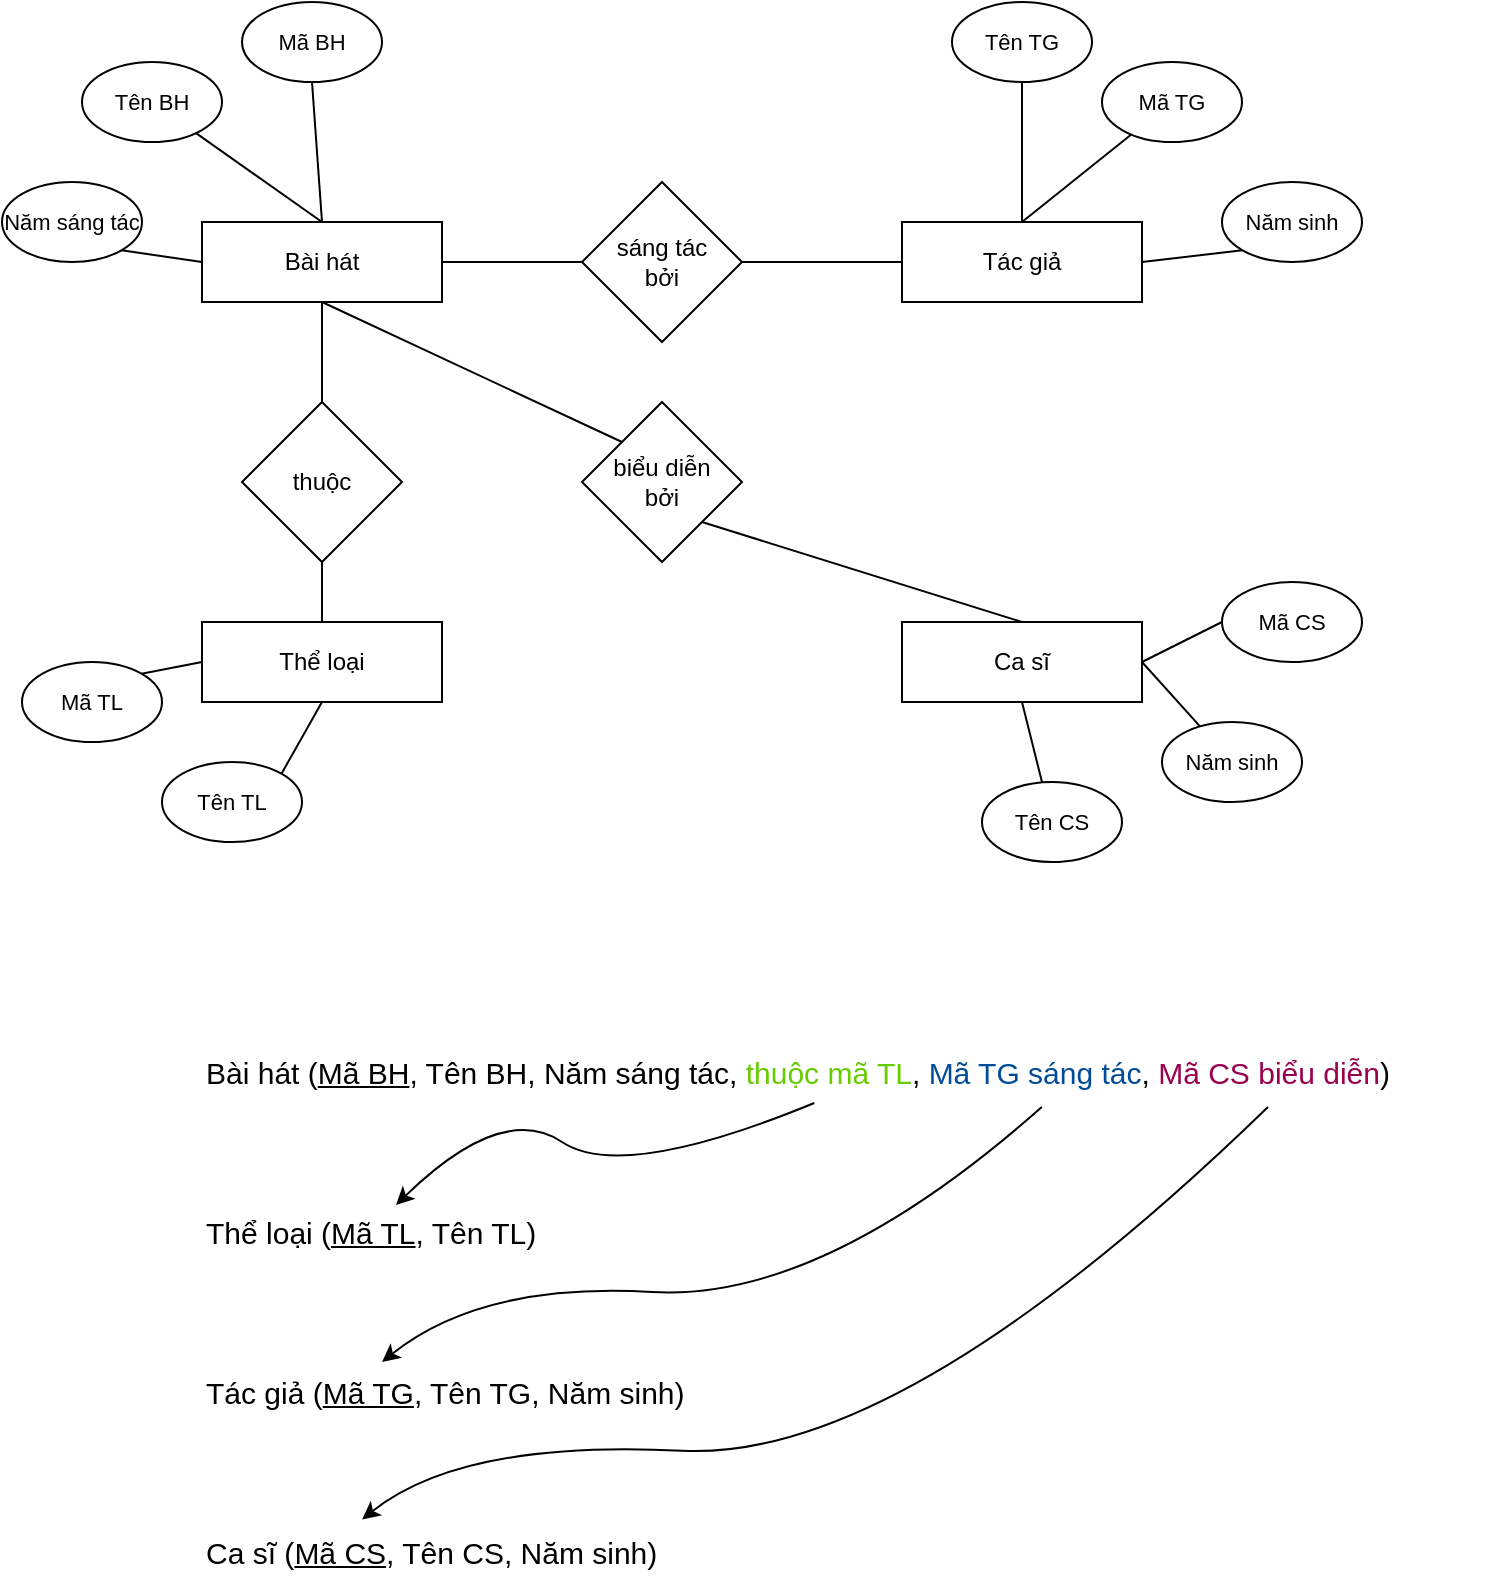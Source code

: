 <mxfile version="20.1.1" type="github">
  <diagram id="juYDDhbQV2ejAXvNcZQj" name="Page-1">
    <mxGraphModel dx="946" dy="548" grid="1" gridSize="10" guides="1" tooltips="1" connect="1" arrows="1" fold="1" page="1" pageScale="1" pageWidth="827" pageHeight="1169" math="0" shadow="0">
      <root>
        <mxCell id="0" />
        <mxCell id="1" parent="0" />
        <mxCell id="WebsGutZkE8XCqcuteTi-13" style="edgeStyle=none;shape=connector;rounded=0;orthogonalLoop=1;jettySize=auto;html=1;labelBackgroundColor=default;fontFamily=Helvetica;fontSize=11;fontColor=default;endArrow=none;strokeColor=default;exitX=0.5;exitY=1;exitDx=0;exitDy=0;entryX=0;entryY=0;entryDx=0;entryDy=0;" edge="1" parent="1" source="WebsGutZkE8XCqcuteTi-1" target="WebsGutZkE8XCqcuteTi-6">
          <mxGeometry relative="1" as="geometry" />
        </mxCell>
        <mxCell id="WebsGutZkE8XCqcuteTi-16" style="edgeStyle=none;shape=connector;rounded=0;orthogonalLoop=1;jettySize=auto;html=1;entryX=0;entryY=0.5;entryDx=0;entryDy=0;labelBackgroundColor=default;fontFamily=Helvetica;fontSize=11;fontColor=default;endArrow=none;strokeColor=default;" edge="1" parent="1" source="WebsGutZkE8XCqcuteTi-1" target="WebsGutZkE8XCqcuteTi-7">
          <mxGeometry relative="1" as="geometry" />
        </mxCell>
        <mxCell id="WebsGutZkE8XCqcuteTi-18" style="edgeStyle=none;shape=connector;rounded=0;orthogonalLoop=1;jettySize=auto;html=1;entryX=0.5;entryY=0;entryDx=0;entryDy=0;labelBackgroundColor=default;fontFamily=Helvetica;fontSize=11;fontColor=default;endArrow=none;strokeColor=default;" edge="1" parent="1" source="WebsGutZkE8XCqcuteTi-1" target="WebsGutZkE8XCqcuteTi-5">
          <mxGeometry relative="1" as="geometry" />
        </mxCell>
        <mxCell id="WebsGutZkE8XCqcuteTi-1" value="Bài hát" style="rounded=0;whiteSpace=wrap;html=1;" vertex="1" parent="1">
          <mxGeometry x="120" y="120" width="120" height="40" as="geometry" />
        </mxCell>
        <mxCell id="WebsGutZkE8XCqcuteTi-2" value="Tác giả" style="rounded=0;whiteSpace=wrap;html=1;" vertex="1" parent="1">
          <mxGeometry x="470" y="120" width="120" height="40" as="geometry" />
        </mxCell>
        <mxCell id="WebsGutZkE8XCqcuteTi-3" value="Thể loại" style="rounded=0;whiteSpace=wrap;html=1;" vertex="1" parent="1">
          <mxGeometry x="120" y="320" width="120" height="40" as="geometry" />
        </mxCell>
        <mxCell id="WebsGutZkE8XCqcuteTi-4" value="Ca sĩ" style="rounded=0;whiteSpace=wrap;html=1;" vertex="1" parent="1">
          <mxGeometry x="470" y="320" width="120" height="40" as="geometry" />
        </mxCell>
        <mxCell id="WebsGutZkE8XCqcuteTi-19" style="edgeStyle=none;shape=connector;rounded=0;orthogonalLoop=1;jettySize=auto;html=1;entryX=0.5;entryY=0;entryDx=0;entryDy=0;labelBackgroundColor=default;fontFamily=Helvetica;fontSize=11;fontColor=default;endArrow=none;strokeColor=default;" edge="1" parent="1" source="WebsGutZkE8XCqcuteTi-5" target="WebsGutZkE8XCqcuteTi-3">
          <mxGeometry relative="1" as="geometry" />
        </mxCell>
        <mxCell id="WebsGutZkE8XCqcuteTi-5" value="thuộc" style="rhombus;whiteSpace=wrap;html=1;" vertex="1" parent="1">
          <mxGeometry x="140" y="210" width="80" height="80" as="geometry" />
        </mxCell>
        <mxCell id="WebsGutZkE8XCqcuteTi-14" style="edgeStyle=none;shape=connector;rounded=0;orthogonalLoop=1;jettySize=auto;html=1;exitX=1;exitY=1;exitDx=0;exitDy=0;entryX=0.5;entryY=0;entryDx=0;entryDy=0;labelBackgroundColor=default;fontFamily=Helvetica;fontSize=11;fontColor=default;endArrow=none;strokeColor=default;" edge="1" parent="1" source="WebsGutZkE8XCqcuteTi-6" target="WebsGutZkE8XCqcuteTi-4">
          <mxGeometry relative="1" as="geometry" />
        </mxCell>
        <mxCell id="WebsGutZkE8XCqcuteTi-6" value="biểu diễn&lt;br&gt;bởi" style="rhombus;whiteSpace=wrap;html=1;" vertex="1" parent="1">
          <mxGeometry x="310" y="210" width="80" height="80" as="geometry" />
        </mxCell>
        <mxCell id="WebsGutZkE8XCqcuteTi-17" style="edgeStyle=none;shape=connector;rounded=0;orthogonalLoop=1;jettySize=auto;html=1;entryX=0;entryY=0.5;entryDx=0;entryDy=0;labelBackgroundColor=default;fontFamily=Helvetica;fontSize=11;fontColor=default;endArrow=none;strokeColor=default;" edge="1" parent="1" source="WebsGutZkE8XCqcuteTi-7" target="WebsGutZkE8XCqcuteTi-2">
          <mxGeometry relative="1" as="geometry" />
        </mxCell>
        <mxCell id="WebsGutZkE8XCqcuteTi-7" value="sáng tác&lt;br&gt;bởi" style="rhombus;whiteSpace=wrap;html=1;" vertex="1" parent="1">
          <mxGeometry x="310" y="100" width="80" height="80" as="geometry" />
        </mxCell>
        <mxCell id="WebsGutZkE8XCqcuteTi-32" style="edgeStyle=none;shape=connector;rounded=0;orthogonalLoop=1;jettySize=auto;html=1;labelBackgroundColor=default;fontFamily=Helvetica;fontSize=11;fontColor=default;endArrow=none;strokeColor=default;" edge="1" parent="1" source="WebsGutZkE8XCqcuteTi-20">
          <mxGeometry relative="1" as="geometry">
            <mxPoint x="180" y="120" as="targetPoint" />
          </mxGeometry>
        </mxCell>
        <mxCell id="WebsGutZkE8XCqcuteTi-20" value="Tên BH" style="ellipse;whiteSpace=wrap;html=1;fontFamily=Helvetica;fontSize=11;fontColor=default;" vertex="1" parent="1">
          <mxGeometry x="60" y="40" width="70" height="40" as="geometry" />
        </mxCell>
        <mxCell id="WebsGutZkE8XCqcuteTi-31" style="edgeStyle=none;shape=connector;rounded=0;orthogonalLoop=1;jettySize=auto;html=1;exitX=0.5;exitY=1;exitDx=0;exitDy=0;entryX=0.5;entryY=0;entryDx=0;entryDy=0;labelBackgroundColor=default;fontFamily=Helvetica;fontSize=11;fontColor=default;endArrow=none;strokeColor=default;" edge="1" parent="1" source="WebsGutZkE8XCqcuteTi-21" target="WebsGutZkE8XCqcuteTi-1">
          <mxGeometry relative="1" as="geometry" />
        </mxCell>
        <mxCell id="WebsGutZkE8XCqcuteTi-21" value="Mã BH" style="ellipse;whiteSpace=wrap;html=1;fontFamily=Helvetica;fontSize=11;fontColor=default;" vertex="1" parent="1">
          <mxGeometry x="140" y="10" width="70" height="40" as="geometry" />
        </mxCell>
        <mxCell id="WebsGutZkE8XCqcuteTi-33" style="edgeStyle=none;shape=connector;rounded=0;orthogonalLoop=1;jettySize=auto;html=1;exitX=1;exitY=1;exitDx=0;exitDy=0;entryX=0;entryY=0.5;entryDx=0;entryDy=0;labelBackgroundColor=default;fontFamily=Helvetica;fontSize=11;fontColor=default;endArrow=none;strokeColor=default;" edge="1" parent="1" source="WebsGutZkE8XCqcuteTi-22" target="WebsGutZkE8XCqcuteTi-1">
          <mxGeometry relative="1" as="geometry" />
        </mxCell>
        <mxCell id="WebsGutZkE8XCqcuteTi-22" value="Năm sáng tác" style="ellipse;whiteSpace=wrap;html=1;fontFamily=Helvetica;fontSize=11;fontColor=default;" vertex="1" parent="1">
          <mxGeometry x="20" y="100" width="70" height="40" as="geometry" />
        </mxCell>
        <mxCell id="WebsGutZkE8XCqcuteTi-35" style="edgeStyle=none;shape=connector;rounded=0;orthogonalLoop=1;jettySize=auto;html=1;exitX=1;exitY=0;exitDx=0;exitDy=0;entryX=0.5;entryY=1;entryDx=0;entryDy=0;labelBackgroundColor=default;fontFamily=Helvetica;fontSize=11;fontColor=default;endArrow=none;strokeColor=default;" edge="1" parent="1" source="WebsGutZkE8XCqcuteTi-23" target="WebsGutZkE8XCqcuteTi-3">
          <mxGeometry relative="1" as="geometry" />
        </mxCell>
        <mxCell id="WebsGutZkE8XCqcuteTi-23" value="Tên TL" style="ellipse;whiteSpace=wrap;html=1;fontFamily=Helvetica;fontSize=11;fontColor=default;" vertex="1" parent="1">
          <mxGeometry x="100" y="390" width="70" height="40" as="geometry" />
        </mxCell>
        <mxCell id="WebsGutZkE8XCqcuteTi-34" style="edgeStyle=none;shape=connector;rounded=0;orthogonalLoop=1;jettySize=auto;html=1;exitX=1;exitY=0;exitDx=0;exitDy=0;entryX=0;entryY=0.5;entryDx=0;entryDy=0;labelBackgroundColor=default;fontFamily=Helvetica;fontSize=11;fontColor=default;endArrow=none;strokeColor=default;" edge="1" parent="1" source="WebsGutZkE8XCqcuteTi-24" target="WebsGutZkE8XCqcuteTi-3">
          <mxGeometry relative="1" as="geometry" />
        </mxCell>
        <mxCell id="WebsGutZkE8XCqcuteTi-24" value="Mã TL" style="ellipse;whiteSpace=wrap;html=1;fontFamily=Helvetica;fontSize=11;fontColor=default;" vertex="1" parent="1">
          <mxGeometry x="30" y="340" width="70" height="40" as="geometry" />
        </mxCell>
        <mxCell id="WebsGutZkE8XCqcuteTi-41" style="edgeStyle=none;shape=connector;rounded=0;orthogonalLoop=1;jettySize=auto;html=1;exitX=0;exitY=1;exitDx=0;exitDy=0;entryX=1;entryY=0.5;entryDx=0;entryDy=0;labelBackgroundColor=default;fontFamily=Helvetica;fontSize=11;fontColor=default;endArrow=none;strokeColor=default;" edge="1" parent="1" source="WebsGutZkE8XCqcuteTi-25" target="WebsGutZkE8XCqcuteTi-2">
          <mxGeometry relative="1" as="geometry" />
        </mxCell>
        <mxCell id="WebsGutZkE8XCqcuteTi-25" value="Năm sinh" style="ellipse;whiteSpace=wrap;html=1;fontFamily=Helvetica;fontSize=11;fontColor=default;" vertex="1" parent="1">
          <mxGeometry x="630" y="100" width="70" height="40" as="geometry" />
        </mxCell>
        <mxCell id="WebsGutZkE8XCqcuteTi-40" style="edgeStyle=none;shape=connector;rounded=0;orthogonalLoop=1;jettySize=auto;html=1;labelBackgroundColor=default;fontFamily=Helvetica;fontSize=11;fontColor=default;endArrow=none;strokeColor=default;" edge="1" parent="1" source="WebsGutZkE8XCqcuteTi-26">
          <mxGeometry relative="1" as="geometry">
            <mxPoint x="530" y="120" as="targetPoint" />
          </mxGeometry>
        </mxCell>
        <mxCell id="WebsGutZkE8XCqcuteTi-26" value="Mã TG" style="ellipse;whiteSpace=wrap;html=1;fontFamily=Helvetica;fontSize=11;fontColor=default;" vertex="1" parent="1">
          <mxGeometry x="570" y="40" width="70" height="40" as="geometry" />
        </mxCell>
        <mxCell id="WebsGutZkE8XCqcuteTi-39" style="edgeStyle=none;shape=connector;rounded=0;orthogonalLoop=1;jettySize=auto;html=1;exitX=0.5;exitY=1;exitDx=0;exitDy=0;entryX=0.5;entryY=0;entryDx=0;entryDy=0;labelBackgroundColor=default;fontFamily=Helvetica;fontSize=11;fontColor=default;endArrow=none;strokeColor=default;" edge="1" parent="1" source="WebsGutZkE8XCqcuteTi-27" target="WebsGutZkE8XCqcuteTi-2">
          <mxGeometry relative="1" as="geometry" />
        </mxCell>
        <mxCell id="WebsGutZkE8XCqcuteTi-27" value="Tên TG" style="ellipse;whiteSpace=wrap;html=1;fontFamily=Helvetica;fontSize=11;fontColor=default;" vertex="1" parent="1">
          <mxGeometry x="495" y="10" width="70" height="40" as="geometry" />
        </mxCell>
        <mxCell id="WebsGutZkE8XCqcuteTi-36" style="edgeStyle=none;shape=connector;rounded=0;orthogonalLoop=1;jettySize=auto;html=1;entryX=0.5;entryY=1;entryDx=0;entryDy=0;labelBackgroundColor=default;fontFamily=Helvetica;fontSize=11;fontColor=default;endArrow=none;strokeColor=default;" edge="1" parent="1" source="WebsGutZkE8XCqcuteTi-28" target="WebsGutZkE8XCqcuteTi-4">
          <mxGeometry relative="1" as="geometry" />
        </mxCell>
        <mxCell id="WebsGutZkE8XCqcuteTi-28" value="Tên CS" style="ellipse;whiteSpace=wrap;html=1;fontFamily=Helvetica;fontSize=11;fontColor=default;" vertex="1" parent="1">
          <mxGeometry x="510" y="400" width="70" height="40" as="geometry" />
        </mxCell>
        <mxCell id="WebsGutZkE8XCqcuteTi-37" style="edgeStyle=none;shape=connector;rounded=0;orthogonalLoop=1;jettySize=auto;html=1;entryX=1;entryY=0.5;entryDx=0;entryDy=0;labelBackgroundColor=default;fontFamily=Helvetica;fontSize=11;fontColor=default;endArrow=none;strokeColor=default;" edge="1" parent="1" source="WebsGutZkE8XCqcuteTi-29" target="WebsGutZkE8XCqcuteTi-4">
          <mxGeometry relative="1" as="geometry" />
        </mxCell>
        <mxCell id="WebsGutZkE8XCqcuteTi-29" value="Năm sinh" style="ellipse;whiteSpace=wrap;html=1;fontFamily=Helvetica;fontSize=11;fontColor=default;" vertex="1" parent="1">
          <mxGeometry x="600" y="370" width="70" height="40" as="geometry" />
        </mxCell>
        <mxCell id="WebsGutZkE8XCqcuteTi-38" style="edgeStyle=none;shape=connector;rounded=0;orthogonalLoop=1;jettySize=auto;html=1;exitX=0;exitY=0.5;exitDx=0;exitDy=0;labelBackgroundColor=default;fontFamily=Helvetica;fontSize=11;fontColor=default;endArrow=none;strokeColor=default;" edge="1" parent="1" source="WebsGutZkE8XCqcuteTi-30">
          <mxGeometry relative="1" as="geometry">
            <mxPoint x="590" y="340" as="targetPoint" />
          </mxGeometry>
        </mxCell>
        <mxCell id="WebsGutZkE8XCqcuteTi-30" value="Mã CS" style="ellipse;whiteSpace=wrap;html=1;fontFamily=Helvetica;fontSize=11;fontColor=default;" vertex="1" parent="1">
          <mxGeometry x="630" y="300" width="70" height="40" as="geometry" />
        </mxCell>
        <mxCell id="WebsGutZkE8XCqcuteTi-42" value="Bài hát (&lt;u&gt;Mã BH&lt;/u&gt;, Tên BH, Năm sáng tác, &lt;font color=&quot;#66cc00&quot;&gt;thuộc mã TL&lt;/font&gt;, &lt;font color=&quot;#004c99&quot;&gt;Mã TG sáng tác&lt;/font&gt;, &lt;font color=&quot;#99004d&quot;&gt;Mã CS biểu diễn&lt;/font&gt;)" style="text;html=1;strokeColor=none;fillColor=none;align=left;verticalAlign=middle;whiteSpace=wrap;rounded=0;fontFamily=Helvetica;fontSize=15;fontColor=default;" vertex="1" parent="1">
          <mxGeometry x="120" y="530" width="650" height="30" as="geometry" />
        </mxCell>
        <mxCell id="WebsGutZkE8XCqcuteTi-43" value="Thể loại (&lt;u&gt;Mã TL&lt;/u&gt;, Tên TL)" style="text;html=1;strokeColor=none;fillColor=none;align=left;verticalAlign=middle;whiteSpace=wrap;rounded=0;fontFamily=Helvetica;fontSize=15;fontColor=default;" vertex="1" parent="1">
          <mxGeometry x="120" y="610" width="490" height="30" as="geometry" />
        </mxCell>
        <mxCell id="WebsGutZkE8XCqcuteTi-44" value="Tác giả (&lt;u&gt;Mã TG&lt;/u&gt;, Tên TG, Năm sinh)" style="text;html=1;strokeColor=none;fillColor=none;align=left;verticalAlign=middle;whiteSpace=wrap;rounded=0;fontFamily=Helvetica;fontSize=15;fontColor=default;" vertex="1" parent="1">
          <mxGeometry x="120" y="690" width="490" height="30" as="geometry" />
        </mxCell>
        <mxCell id="WebsGutZkE8XCqcuteTi-45" value="Ca sĩ (&lt;u&gt;Mã CS&lt;/u&gt;, Tên CS, Năm sinh)" style="text;html=1;strokeColor=none;fillColor=none;align=left;verticalAlign=middle;whiteSpace=wrap;rounded=0;fontFamily=Helvetica;fontSize=15;fontColor=default;" vertex="1" parent="1">
          <mxGeometry x="120" y="770" width="490" height="30" as="geometry" />
        </mxCell>
        <mxCell id="WebsGutZkE8XCqcuteTi-47" value="" style="curved=1;endArrow=classic;html=1;rounded=0;labelBackgroundColor=default;fontFamily=Helvetica;fontSize=15;fontColor=default;strokeColor=default;shape=connector;entryX=0.198;entryY=0.05;entryDx=0;entryDy=0;entryPerimeter=0;exitX=0.471;exitY=1.017;exitDx=0;exitDy=0;exitPerimeter=0;" edge="1" parent="1" source="WebsGutZkE8XCqcuteTi-42" target="WebsGutZkE8XCqcuteTi-43">
          <mxGeometry width="50" height="50" relative="1" as="geometry">
            <mxPoint x="370" y="560" as="sourcePoint" />
            <mxPoint x="220" y="600" as="targetPoint" />
            <Array as="points">
              <mxPoint x="330" y="600" />
              <mxPoint x="270" y="560" />
            </Array>
          </mxGeometry>
        </mxCell>
        <mxCell id="WebsGutZkE8XCqcuteTi-48" value="" style="curved=1;endArrow=classic;html=1;rounded=0;labelBackgroundColor=default;fontFamily=Helvetica;fontSize=15;fontColor=default;strokeColor=default;shape=connector;entryX=0.646;entryY=1.083;entryDx=0;entryDy=0;entryPerimeter=0;exitX=0.646;exitY=1.083;exitDx=0;exitDy=0;exitPerimeter=0;" edge="1" parent="1" source="WebsGutZkE8XCqcuteTi-42">
          <mxGeometry width="50" height="50" relative="1" as="geometry">
            <mxPoint x="416.15" y="650.51" as="sourcePoint" />
            <mxPoint x="210" y="690" as="targetPoint" />
            <Array as="points">
              <mxPoint x="430" y="660" />
              <mxPoint x="260" y="650" />
            </Array>
          </mxGeometry>
        </mxCell>
        <mxCell id="WebsGutZkE8XCqcuteTi-50" value="" style="curved=1;endArrow=classic;html=1;rounded=0;labelBackgroundColor=default;fontFamily=Helvetica;fontSize=15;fontColor=default;strokeColor=default;shape=connector;entryX=0.82;entryY=1.083;entryDx=0;entryDy=0;entryPerimeter=0;exitX=0.82;exitY=1.083;exitDx=0;exitDy=0;exitPerimeter=0;" edge="1" parent="1" source="WebsGutZkE8XCqcuteTi-42">
          <mxGeometry width="50" height="50" relative="1" as="geometry">
            <mxPoint x="529.95" y="641.25" as="sourcePoint" />
            <mxPoint x="200.05" y="768.76" as="targetPoint" />
            <Array as="points">
              <mxPoint x="470" y="740" />
              <mxPoint x="250.05" y="728.76" />
            </Array>
          </mxGeometry>
        </mxCell>
      </root>
    </mxGraphModel>
  </diagram>
</mxfile>
